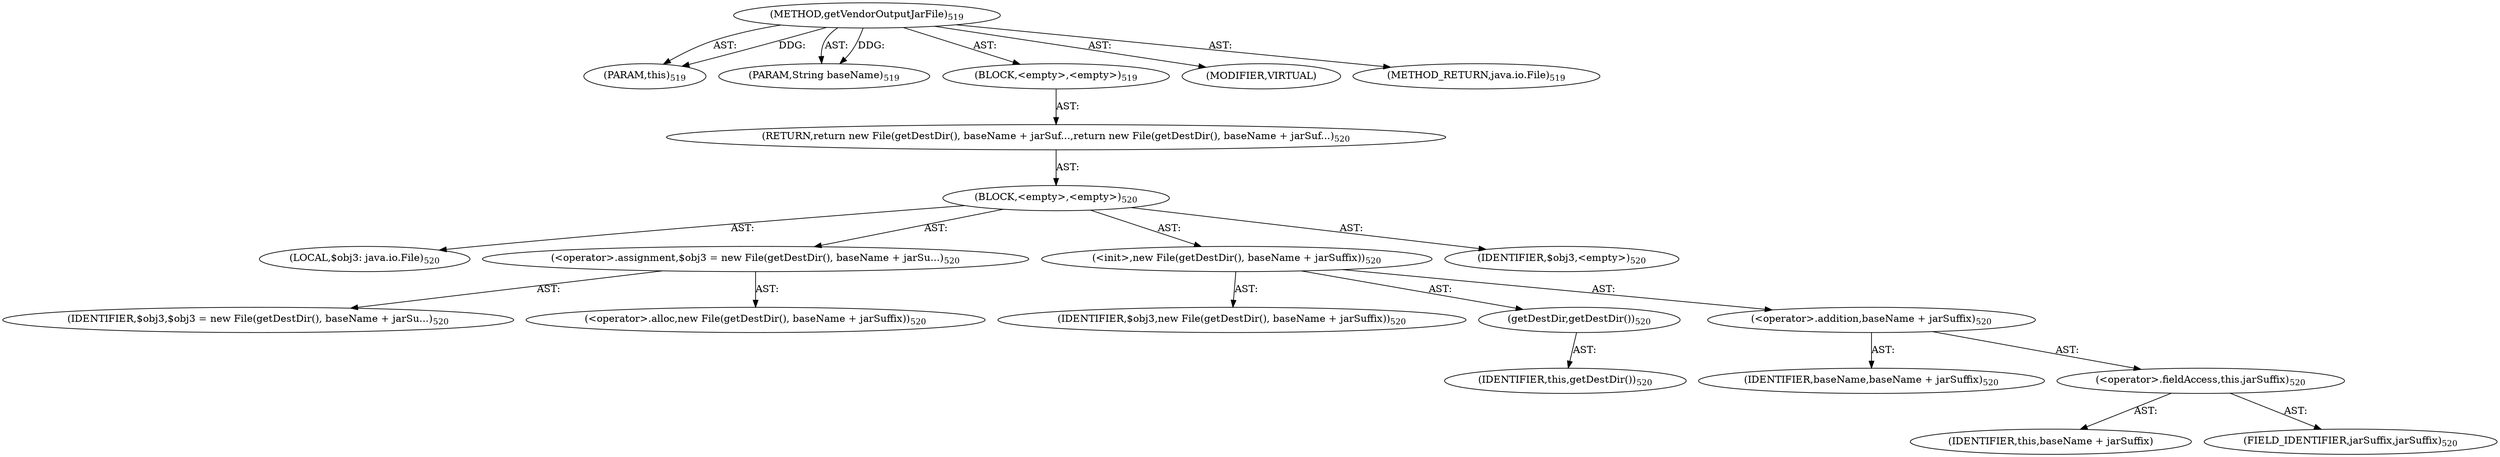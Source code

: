digraph "getVendorOutputJarFile" {  
"111669149720" [label = <(METHOD,getVendorOutputJarFile)<SUB>519</SUB>> ]
"115964117015" [label = <(PARAM,this)<SUB>519</SUB>> ]
"115964117046" [label = <(PARAM,String baseName)<SUB>519</SUB>> ]
"25769803813" [label = <(BLOCK,&lt;empty&gt;,&lt;empty&gt;)<SUB>519</SUB>> ]
"146028888069" [label = <(RETURN,return new File(getDestDir(), baseName + jarSuf...,return new File(getDestDir(), baseName + jarSuf...)<SUB>520</SUB>> ]
"25769803814" [label = <(BLOCK,&lt;empty&gt;,&lt;empty&gt;)<SUB>520</SUB>> ]
"94489280528" [label = <(LOCAL,$obj3: java.io.File)<SUB>520</SUB>> ]
"30064771239" [label = <(&lt;operator&gt;.assignment,$obj3 = new File(getDestDir(), baseName + jarSu...)<SUB>520</SUB>> ]
"68719476898" [label = <(IDENTIFIER,$obj3,$obj3 = new File(getDestDir(), baseName + jarSu...)<SUB>520</SUB>> ]
"30064771240" [label = <(&lt;operator&gt;.alloc,new File(getDestDir(), baseName + jarSuffix))<SUB>520</SUB>> ]
"30064771241" [label = <(&lt;init&gt;,new File(getDestDir(), baseName + jarSuffix))<SUB>520</SUB>> ]
"68719476899" [label = <(IDENTIFIER,$obj3,new File(getDestDir(), baseName + jarSuffix))<SUB>520</SUB>> ]
"30064771242" [label = <(getDestDir,getDestDir())<SUB>520</SUB>> ]
"68719476766" [label = <(IDENTIFIER,this,getDestDir())<SUB>520</SUB>> ]
"30064771243" [label = <(&lt;operator&gt;.addition,baseName + jarSuffix)<SUB>520</SUB>> ]
"68719476900" [label = <(IDENTIFIER,baseName,baseName + jarSuffix)<SUB>520</SUB>> ]
"30064771244" [label = <(&lt;operator&gt;.fieldAccess,this.jarSuffix)<SUB>520</SUB>> ]
"68719476901" [label = <(IDENTIFIER,this,baseName + jarSuffix)> ]
"55834574902" [label = <(FIELD_IDENTIFIER,jarSuffix,jarSuffix)<SUB>520</SUB>> ]
"68719476902" [label = <(IDENTIFIER,$obj3,&lt;empty&gt;)<SUB>520</SUB>> ]
"133143986275" [label = <(MODIFIER,VIRTUAL)> ]
"128849018904" [label = <(METHOD_RETURN,java.io.File)<SUB>519</SUB>> ]
  "111669149720" -> "115964117015"  [ label = "AST: "] 
  "111669149720" -> "115964117046"  [ label = "AST: "] 
  "111669149720" -> "25769803813"  [ label = "AST: "] 
  "111669149720" -> "133143986275"  [ label = "AST: "] 
  "111669149720" -> "128849018904"  [ label = "AST: "] 
  "25769803813" -> "146028888069"  [ label = "AST: "] 
  "146028888069" -> "25769803814"  [ label = "AST: "] 
  "25769803814" -> "94489280528"  [ label = "AST: "] 
  "25769803814" -> "30064771239"  [ label = "AST: "] 
  "25769803814" -> "30064771241"  [ label = "AST: "] 
  "25769803814" -> "68719476902"  [ label = "AST: "] 
  "30064771239" -> "68719476898"  [ label = "AST: "] 
  "30064771239" -> "30064771240"  [ label = "AST: "] 
  "30064771241" -> "68719476899"  [ label = "AST: "] 
  "30064771241" -> "30064771242"  [ label = "AST: "] 
  "30064771241" -> "30064771243"  [ label = "AST: "] 
  "30064771242" -> "68719476766"  [ label = "AST: "] 
  "30064771243" -> "68719476900"  [ label = "AST: "] 
  "30064771243" -> "30064771244"  [ label = "AST: "] 
  "30064771244" -> "68719476901"  [ label = "AST: "] 
  "30064771244" -> "55834574902"  [ label = "AST: "] 
  "111669149720" -> "115964117015"  [ label = "DDG: "] 
  "111669149720" -> "115964117046"  [ label = "DDG: "] 
}
